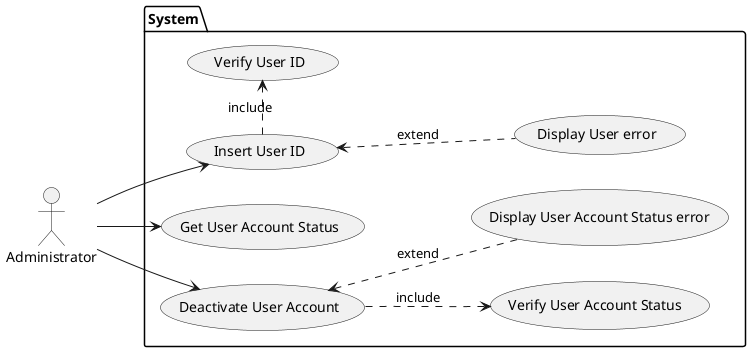 @startuml
'https://plantuml.com/use-case-diagram

left to right direction
:Administrator: as User
package System{
    usecase "Insert User ID" as US1
    usecase "Verify User ID" as US2
    usecase "Display User error" as US3
    usecase "Get User Account Status" as US4
    usecase "Deactivate User Account" as US5
    usecase "Verify User Account Status " as US6
    usecase "Display User Account Status error" as US7
}
User --> US1
US1 .right.> US2 : include
US3 .up.> US1 : extend
User --> US4
User --> US5
US5 ..> US6 : include
US5 <.d. US7 : extend

@enduml